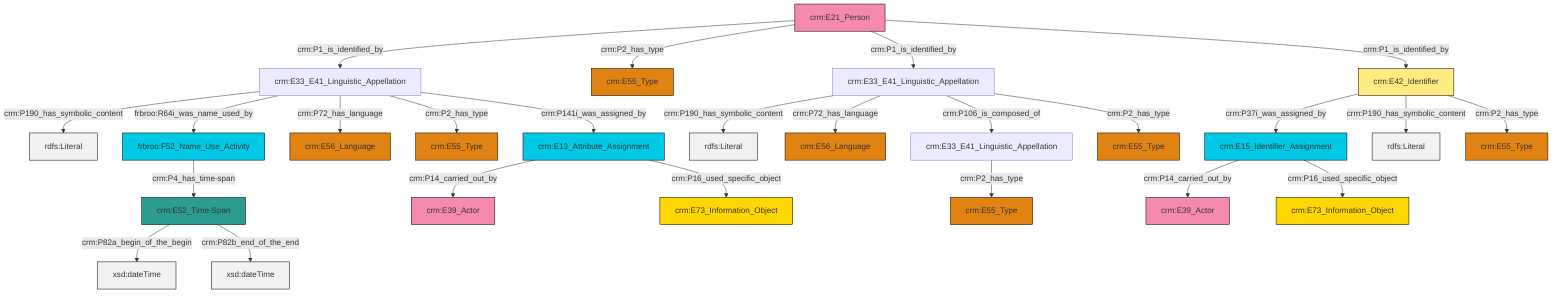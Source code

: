 graph TD
classDef Literal fill:#f2f2f2,stroke:#000000;
classDef CRM_Entity fill:#FFFFFF,stroke:#000000;
classDef Temporal_Entity fill:#00C9E6, stroke:#000000;
classDef Type fill:#E18312, stroke:#000000;
classDef Time-Span fill:#2C9C91, stroke:#000000;
classDef Appellation fill:#FFEB7F, stroke:#000000;
classDef Place fill:#008836, stroke:#000000;
classDef Persistent_Item fill:#B266B2, stroke:#000000;
classDef Conceptual_Object fill:#FFD700, stroke:#000000;
classDef Physical_Thing fill:#D2B48C, stroke:#000000;
classDef Actor fill:#f58aad, stroke:#000000;
classDef PC_Classes fill:#4ce600, stroke:#000000;
classDef Multi fill:#cccccc,stroke:#000000;

0["crm:E33_E41_Linguistic_Appellation"]:::Default -->|crm:P190_has_symbolic_content| 1[rdfs:Literal]:::Literal
2["crm:E42_Identifier"]:::Appellation -->|crm:P37i_was_assigned_by| 4["crm:E15_Identifier_Assignment"]:::Temporal_Entity
5["crm:E33_E41_Linguistic_Appellation"]:::Default -->|crm:P190_has_symbolic_content| 6[rdfs:Literal]:::Literal
9["crm:E21_Person"]:::Actor -->|crm:P1_is_identified_by| 5["crm:E33_E41_Linguistic_Appellation"]:::Default
12["crm:E52_Time-Span"]:::Time-Span -->|crm:P82a_begin_of_the_begin| 13[xsd:dateTime]:::Literal
0["crm:E33_E41_Linguistic_Appellation"]:::Default -->|crm:P72_has_language| 14["crm:E56_Language"]:::Type
15["crm:E13_Attribute_Assignment"]:::Temporal_Entity -->|crm:P14_carried_out_by| 17["crm:E39_Actor"]:::Actor
15["crm:E13_Attribute_Assignment"]:::Temporal_Entity -->|crm:P16_used_specific_object| 20["crm:E73_Information_Object"]:::Conceptual_Object
2["crm:E42_Identifier"]:::Appellation -->|crm:P190_has_symbolic_content| 27[rdfs:Literal]:::Literal
4["crm:E15_Identifier_Assignment"]:::Temporal_Entity -->|crm:P14_carried_out_by| 31["crm:E39_Actor"]:::Actor
0["crm:E33_E41_Linguistic_Appellation"]:::Default -->|crm:P106_is_composed_of| 29["crm:E33_E41_Linguistic_Appellation"]:::Default
12["crm:E52_Time-Span"]:::Time-Span -->|crm:P82b_end_of_the_end| 32[xsd:dateTime]:::Literal
9["crm:E21_Person"]:::Actor -->|crm:P2_has_type| 18["crm:E55_Type"]:::Type
5["crm:E33_E41_Linguistic_Appellation"]:::Default -->|frbroo:R64i_was_name_used_by| 7["frbroo:F52_Name_Use_Activity"]:::Temporal_Entity
5["crm:E33_E41_Linguistic_Appellation"]:::Default -->|crm:P72_has_language| 35["crm:E56_Language"]:::Type
29["crm:E33_E41_Linguistic_Appellation"]:::Default -->|crm:P2_has_type| 38["crm:E55_Type"]:::Type
5["crm:E33_E41_Linguistic_Appellation"]:::Default -->|crm:P2_has_type| 39["crm:E55_Type"]:::Type
0["crm:E33_E41_Linguistic_Appellation"]:::Default -->|crm:P2_has_type| 22["crm:E55_Type"]:::Type
9["crm:E21_Person"]:::Actor -->|crm:P1_is_identified_by| 0["crm:E33_E41_Linguistic_Appellation"]:::Default
4["crm:E15_Identifier_Assignment"]:::Temporal_Entity -->|crm:P16_used_specific_object| 10["crm:E73_Information_Object"]:::Conceptual_Object
9["crm:E21_Person"]:::Actor -->|crm:P1_is_identified_by| 2["crm:E42_Identifier"]:::Appellation
5["crm:E33_E41_Linguistic_Appellation"]:::Default -->|crm:P141i_was_assigned_by| 15["crm:E13_Attribute_Assignment"]:::Temporal_Entity
7["frbroo:F52_Name_Use_Activity"]:::Temporal_Entity -->|crm:P4_has_time-span| 12["crm:E52_Time-Span"]:::Time-Span
2["crm:E42_Identifier"]:::Appellation -->|crm:P2_has_type| 33["crm:E55_Type"]:::Type